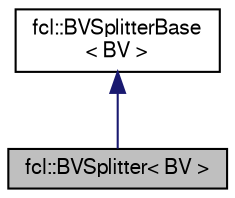 digraph "fcl::BVSplitter&lt; BV &gt;"
{
  edge [fontname="FreeSans",fontsize="10",labelfontname="FreeSans",labelfontsize="10"];
  node [fontname="FreeSans",fontsize="10",shape=record];
  Node1 [label="fcl::BVSplitter\< BV \>",height=0.2,width=0.4,color="black", fillcolor="grey75", style="filled" fontcolor="black"];
  Node2 -> Node1 [dir="back",color="midnightblue",fontsize="10",style="solid",fontname="FreeSans"];
  Node2 [label="fcl::BVSplitterBase\l\< BV \>",height=0.2,width=0.4,color="black", fillcolor="white", style="filled",URL="$a00025.html",tooltip="Base interface for BV splitting algorithm. "];
}
